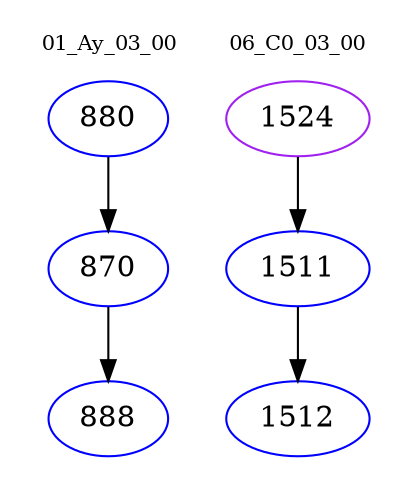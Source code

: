 digraph{
subgraph cluster_0 {
color = white
label = "01_Ay_03_00";
fontsize=10;
T0_880 [label="880", color="blue"]
T0_880 -> T0_870 [color="black"]
T0_870 [label="870", color="blue"]
T0_870 -> T0_888 [color="black"]
T0_888 [label="888", color="blue"]
}
subgraph cluster_1 {
color = white
label = "06_C0_03_00";
fontsize=10;
T1_1524 [label="1524", color="purple"]
T1_1524 -> T1_1511 [color="black"]
T1_1511 [label="1511", color="blue"]
T1_1511 -> T1_1512 [color="black"]
T1_1512 [label="1512", color="blue"]
}
}

